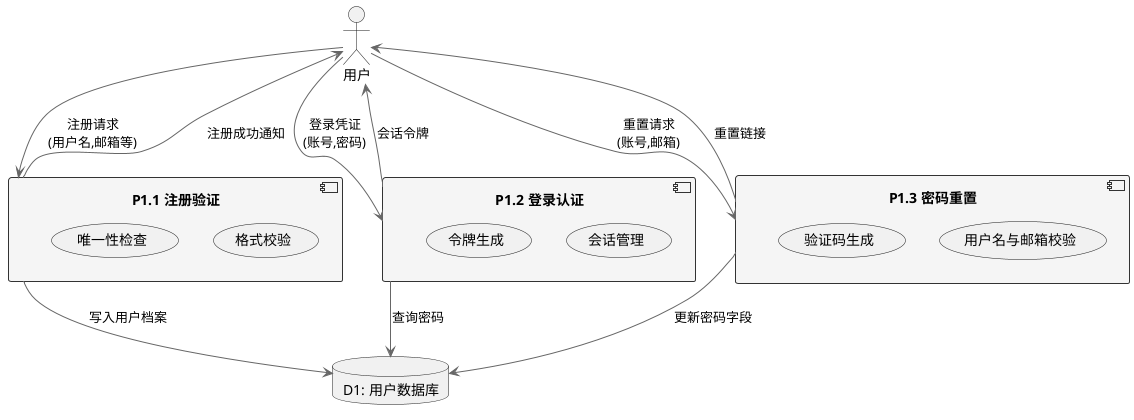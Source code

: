 @startuml
skinparam component {
  BackgroundColor #F5F5F5
  BorderColor #333333
  ArrowColor #666666
}

actor 用户 as User
database "D1: 用户数据库" as D1

component "P1.1 注册验证" as P11 {
  (格式校验)
  (唯一性检查)
}
component "P1.2 登录认证" as P12 {
  (会话管理)
  (令牌生成)
}
component "P1.3 密码重置" as P13 {
  (用户名与邮箱校验)
  (验证码生成)
}

User --> P11 : 注册请求\n(用户名,邮箱等)
User --> P12 : 登录凭证\n(账号,密码)
User --> P13 : 重置请求\n(账号,邮箱)

P11 --> D1 : 写入用户档案
P12 --> D1 : 查询密码
P13 --> D1 : 更新密码字段

P11 --> User : 注册成功通知
P12 --> User : 会话令牌
P13 --> User : 重置链接
@enduml
